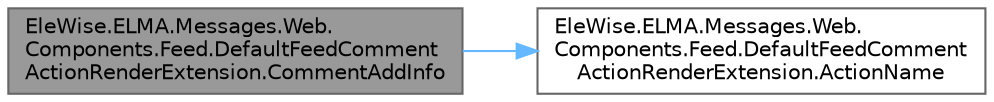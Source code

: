 digraph "EleWise.ELMA.Messages.Web.Components.Feed.DefaultFeedCommentActionRenderExtension.CommentAddInfo"
{
 // LATEX_PDF_SIZE
  bgcolor="transparent";
  edge [fontname=Helvetica,fontsize=10,labelfontname=Helvetica,labelfontsize=10];
  node [fontname=Helvetica,fontsize=10,shape=box,height=0.2,width=0.4];
  rankdir="LR";
  Node1 [id="Node000001",label="EleWise.ELMA.Messages.Web.\lComponents.Feed.DefaultFeedComment\lActionRenderExtension.CommentAddInfo",height=0.2,width=0.4,color="gray40", fillcolor="grey60", style="filled", fontcolor="black",tooltip="Отрисовка дополнительной информации в комментарии."];
  Node1 -> Node2 [id="edge1_Node000001_Node000002",color="steelblue1",style="solid",tooltip=" "];
  Node2 [id="Node000002",label="EleWise.ELMA.Messages.Web.\lComponents.Feed.DefaultFeedComment\lActionRenderExtension.ActionName",height=0.2,width=0.4,color="grey40", fillcolor="white", style="filled",URL="$class_ele_wise_1_1_e_l_m_a_1_1_messages_1_1_web_1_1_components_1_1_feed_1_1_default_feed_comment_action_render_extension.html#a701938019d2fa2b4dff4bda41a2a4c36",tooltip="Имя действия для сообщения."];
}
